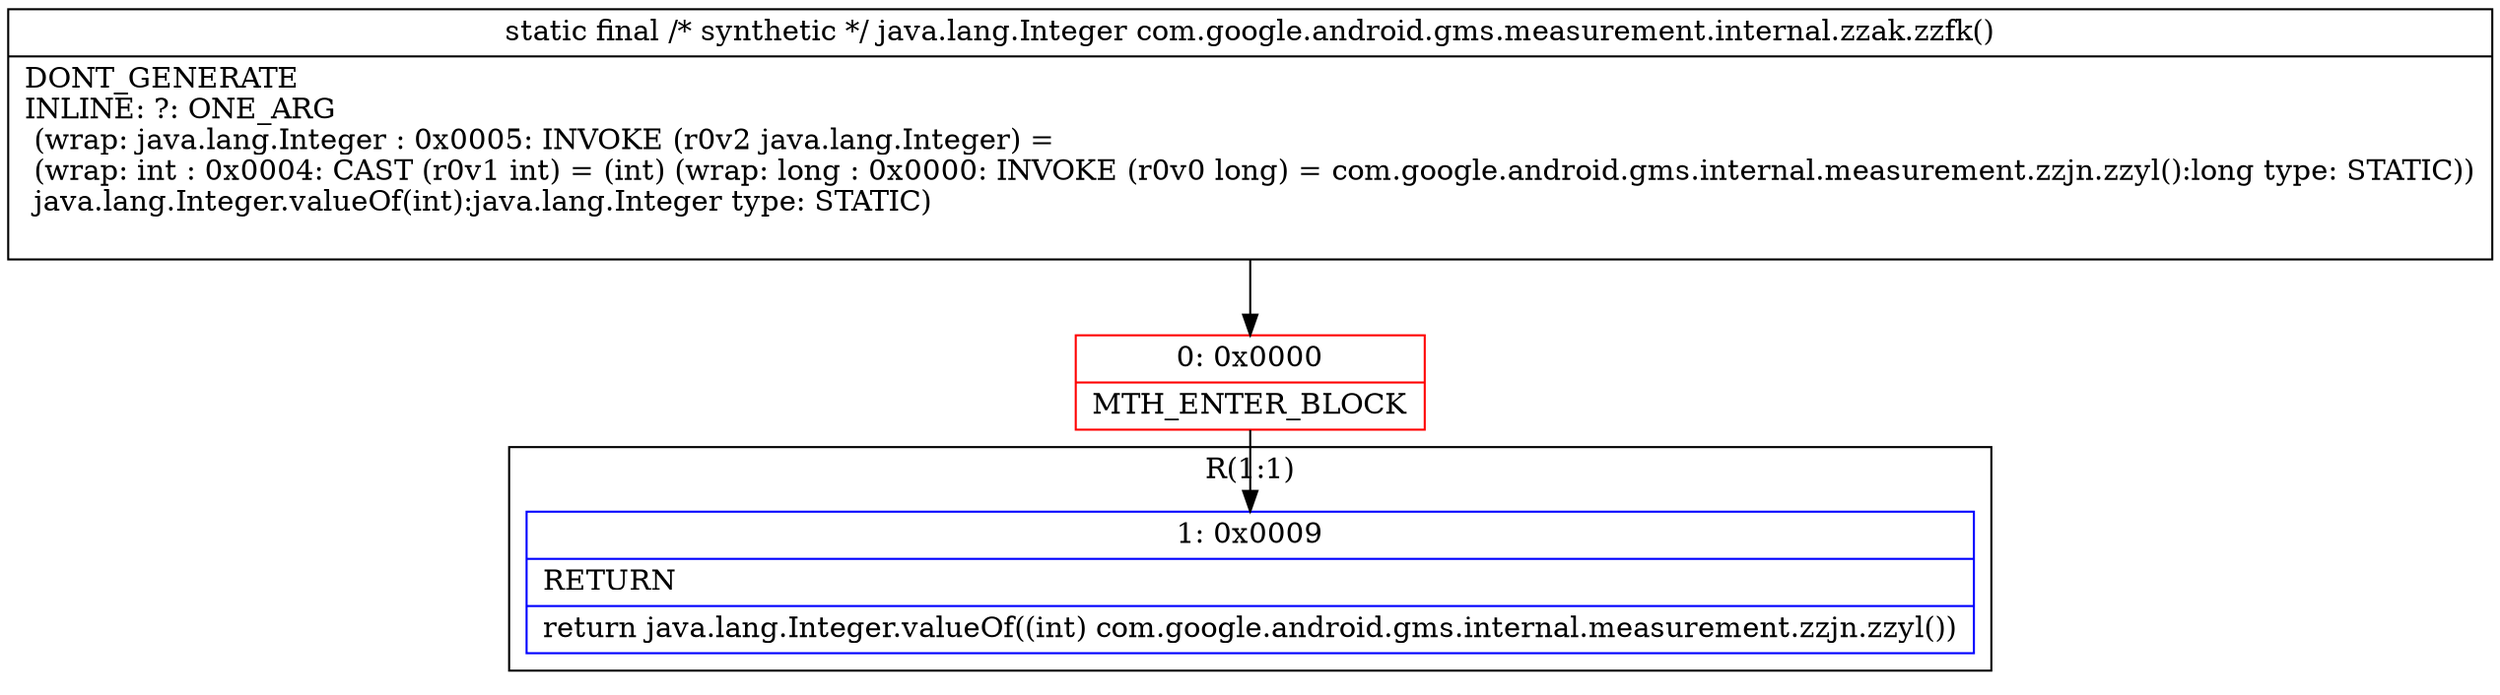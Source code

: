 digraph "CFG forcom.google.android.gms.measurement.internal.zzak.zzfk()Ljava\/lang\/Integer;" {
subgraph cluster_Region_185583773 {
label = "R(1:1)";
node [shape=record,color=blue];
Node_1 [shape=record,label="{1\:\ 0x0009|RETURN\l|return java.lang.Integer.valueOf((int) com.google.android.gms.internal.measurement.zzjn.zzyl())\l}"];
}
Node_0 [shape=record,color=red,label="{0\:\ 0x0000|MTH_ENTER_BLOCK\l}"];
MethodNode[shape=record,label="{static final \/* synthetic *\/ java.lang.Integer com.google.android.gms.measurement.internal.zzak.zzfk()  | DONT_GENERATE\lINLINE: ?: ONE_ARG  \l  (wrap: java.lang.Integer : 0x0005: INVOKE  (r0v2 java.lang.Integer) = \l  (wrap: int : 0x0004: CAST  (r0v1 int) = (int) (wrap: long : 0x0000: INVOKE  (r0v0 long) =  com.google.android.gms.internal.measurement.zzjn.zzyl():long type: STATIC))\l java.lang.Integer.valueOf(int):java.lang.Integer type: STATIC)\l\l}"];
MethodNode -> Node_0;
Node_0 -> Node_1;
}

